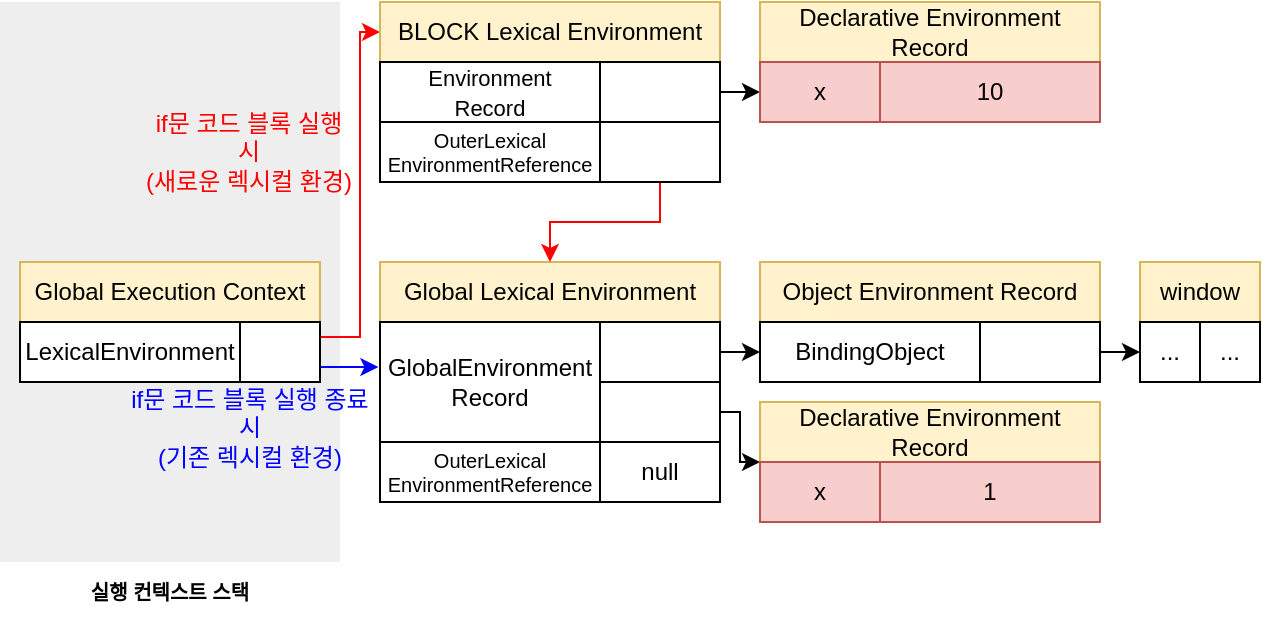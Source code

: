<mxfile version="18.0.1" type="device"><diagram id="WzB4sWcTj8r6hJ3jDlQn" name="페이지-1"><mxGraphModel dx="1106" dy="836" grid="1" gridSize="10" guides="1" tooltips="1" connect="1" arrows="1" fold="1" page="1" pageScale="1" pageWidth="827" pageHeight="1169" math="0" shadow="0"><root><mxCell id="0"/><mxCell id="1" parent="0"/><mxCell id="wjKSD7sTNlJytVuAsggz-1" value="" style="rounded=0;whiteSpace=wrap;html=1;fontSize=10;fillColor=#eeeeee;strokeColor=none;" parent="1" vertex="1"><mxGeometry x="40" y="350" width="170" height="280" as="geometry"/></mxCell><mxCell id="wjKSD7sTNlJytVuAsggz-2" value="Global Lexical Environment" style="rounded=0;whiteSpace=wrap;html=1;fillColor=#fff2cc;strokeColor=#d6b656;" parent="1" vertex="1"><mxGeometry x="230" y="480" width="170" height="30" as="geometry"/></mxCell><mxCell id="wjKSD7sTNlJytVuAsggz-3" style="edgeStyle=orthogonalEdgeStyle;rounded=0;orthogonalLoop=1;jettySize=auto;html=1;exitX=1;exitY=0.5;exitDx=0;exitDy=0;entryX=0;entryY=0;entryDx=0;entryDy=0;fontSize=10;startArrow=none;startFill=0;" parent="1" source="wjKSD7sTNlJytVuAsggz-4" target="wjKSD7sTNlJytVuAsggz-23" edge="1"><mxGeometry relative="1" as="geometry"><Array as="points"><mxPoint x="410" y="555"/><mxPoint x="410" y="580"/></Array></mxGeometry></mxCell><mxCell id="wjKSD7sTNlJytVuAsggz-4" value="" style="rounded=0;whiteSpace=wrap;html=1;" parent="1" vertex="1"><mxGeometry x="340" y="540" width="60" height="30" as="geometry"/></mxCell><mxCell id="wjKSD7sTNlJytVuAsggz-5" value="GlobalEnvironment&lt;br&gt;Record" style="rounded=0;whiteSpace=wrap;html=1;" parent="1" vertex="1"><mxGeometry x="230" y="510" width="110" height="60" as="geometry"/></mxCell><mxCell id="wjKSD7sTNlJytVuAsggz-8" value="&lt;font style=&quot;font-size: 10px;&quot;&gt;OuterLexical&lt;br style=&quot;font-size: 10px;&quot;&gt;EnvironmentReference&lt;/font&gt;" style="rounded=0;whiteSpace=wrap;html=1;fontSize=10;" parent="1" vertex="1"><mxGeometry x="230" y="570" width="110" height="30" as="geometry"/></mxCell><mxCell id="wjKSD7sTNlJytVuAsggz-9" value="Global Execution Context" style="rounded=0;whiteSpace=wrap;html=1;fillColor=#fff2cc;strokeColor=#d6b656;" parent="1" vertex="1"><mxGeometry x="50" y="480" width="150" height="30" as="geometry"/></mxCell><mxCell id="wjKSD7sTNlJytVuAsggz-83" style="edgeStyle=orthogonalEdgeStyle;rounded=0;orthogonalLoop=1;jettySize=auto;html=1;exitX=1;exitY=0.75;exitDx=0;exitDy=0;entryX=-0.007;entryY=0.371;entryDx=0;entryDy=0;entryPerimeter=0;fillColor=#dae8fc;strokeColor=#0000FF;" parent="1" source="wjKSD7sTNlJytVuAsggz-10" target="wjKSD7sTNlJytVuAsggz-5" edge="1"><mxGeometry relative="1" as="geometry"/></mxCell><mxCell id="wjKSD7sTNlJytVuAsggz-84" style="edgeStyle=orthogonalEdgeStyle;rounded=0;orthogonalLoop=1;jettySize=auto;html=1;exitX=1;exitY=0.25;exitDx=0;exitDy=0;entryX=0;entryY=0.5;entryDx=0;entryDy=0;strokeColor=#FF0000;" parent="1" source="wjKSD7sTNlJytVuAsggz-10" target="wjKSD7sTNlJytVuAsggz-36" edge="1"><mxGeometry relative="1" as="geometry"><Array as="points"><mxPoint x="220" y="518"/><mxPoint x="220" y="365"/></Array></mxGeometry></mxCell><mxCell id="wjKSD7sTNlJytVuAsggz-10" value="" style="rounded=0;whiteSpace=wrap;html=1;" parent="1" vertex="1"><mxGeometry x="160" y="510" width="40" height="30" as="geometry"/></mxCell><mxCell id="wjKSD7sTNlJytVuAsggz-11" value="LexicalEnvironment" style="rounded=0;whiteSpace=wrap;html=1;" parent="1" vertex="1"><mxGeometry x="50" y="510" width="110" height="30" as="geometry"/></mxCell><mxCell id="wjKSD7sTNlJytVuAsggz-12" style="edgeStyle=orthogonalEdgeStyle;rounded=0;orthogonalLoop=1;jettySize=auto;html=1;exitX=1;exitY=0.5;exitDx=0;exitDy=0;entryX=0;entryY=0.5;entryDx=0;entryDy=0;fontSize=10;startArrow=none;startFill=0;" parent="1" source="wjKSD7sTNlJytVuAsggz-13" target="wjKSD7sTNlJytVuAsggz-18" edge="1"><mxGeometry relative="1" as="geometry"/></mxCell><mxCell id="wjKSD7sTNlJytVuAsggz-13" value="" style="rounded=0;whiteSpace=wrap;html=1;" parent="1" vertex="1"><mxGeometry x="340" y="510" width="60" height="30" as="geometry"/></mxCell><mxCell id="wjKSD7sTNlJytVuAsggz-14" value="null" style="rounded=0;whiteSpace=wrap;html=1;" parent="1" vertex="1"><mxGeometry x="340" y="570" width="60" height="30" as="geometry"/></mxCell><mxCell id="wjKSD7sTNlJytVuAsggz-16" value="&lt;b&gt;실행 컨텍스트 스택&lt;/b&gt;" style="text;html=1;strokeColor=none;fillColor=none;align=center;verticalAlign=middle;whiteSpace=wrap;rounded=0;fontSize=10;" parent="1" vertex="1"><mxGeometry x="75" y="630" width="100" height="30" as="geometry"/></mxCell><mxCell id="wjKSD7sTNlJytVuAsggz-17" value="Object Environment Record" style="rounded=0;whiteSpace=wrap;html=1;fillColor=#fff2cc;strokeColor=#d6b656;" parent="1" vertex="1"><mxGeometry x="420" y="480" width="170" height="30" as="geometry"/></mxCell><mxCell id="wjKSD7sTNlJytVuAsggz-18" value="BindingObject" style="rounded=0;whiteSpace=wrap;html=1;" parent="1" vertex="1"><mxGeometry x="420" y="510" width="110" height="30" as="geometry"/></mxCell><mxCell id="wjKSD7sTNlJytVuAsggz-19" style="edgeStyle=orthogonalEdgeStyle;rounded=0;orthogonalLoop=1;jettySize=auto;html=1;exitX=1;exitY=0.5;exitDx=0;exitDy=0;entryX=0;entryY=0.5;entryDx=0;entryDy=0;" parent="1" source="wjKSD7sTNlJytVuAsggz-20" target="wjKSD7sTNlJytVuAsggz-26" edge="1"><mxGeometry relative="1" as="geometry"/></mxCell><mxCell id="wjKSD7sTNlJytVuAsggz-20" value="" style="rounded=0;whiteSpace=wrap;html=1;" parent="1" vertex="1"><mxGeometry x="530" y="510" width="60" height="30" as="geometry"/></mxCell><mxCell id="wjKSD7sTNlJytVuAsggz-21" value="Declarative Environment Record" style="rounded=0;whiteSpace=wrap;html=1;fillColor=#fff2cc;strokeColor=#d6b656;" parent="1" vertex="1"><mxGeometry x="420" y="550" width="170" height="30" as="geometry"/></mxCell><mxCell id="wjKSD7sTNlJytVuAsggz-22" value="1" style="rounded=0;whiteSpace=wrap;html=1;fillColor=#f8cecc;strokeColor=#b85450;" parent="1" vertex="1"><mxGeometry x="480" y="580" width="110" height="30" as="geometry"/></mxCell><mxCell id="wjKSD7sTNlJytVuAsggz-23" value="x" style="rounded=0;whiteSpace=wrap;html=1;fillColor=#f8cecc;strokeColor=#b85450;" parent="1" vertex="1"><mxGeometry x="420" y="580" width="60" height="30" as="geometry"/></mxCell><mxCell id="wjKSD7sTNlJytVuAsggz-24" value="window" style="rounded=0;whiteSpace=wrap;html=1;fillColor=#fff2cc;strokeColor=#d6b656;" parent="1" vertex="1"><mxGeometry x="610" y="480" width="60" height="30" as="geometry"/></mxCell><mxCell id="wjKSD7sTNlJytVuAsggz-25" value="..." style="rounded=0;whiteSpace=wrap;html=1;" parent="1" vertex="1"><mxGeometry x="640" y="510" width="30" height="30" as="geometry"/></mxCell><mxCell id="wjKSD7sTNlJytVuAsggz-26" value="..." style="rounded=0;whiteSpace=wrap;html=1;" parent="1" vertex="1"><mxGeometry x="610" y="510" width="30" height="30" as="geometry"/></mxCell><mxCell id="wjKSD7sTNlJytVuAsggz-36" value="BLOCK Lexical Environment" style="rounded=0;whiteSpace=wrap;html=1;fillColor=#fff2cc;strokeColor=#d6b656;" parent="1" vertex="1"><mxGeometry x="230" y="350" width="170" height="30" as="geometry"/></mxCell><mxCell id="wjKSD7sTNlJytVuAsggz-37" value="&lt;font style=&quot;font-size: 11px;&quot;&gt;Environment&lt;br&gt;Record&lt;/font&gt;" style="rounded=0;whiteSpace=wrap;html=1;" parent="1" vertex="1"><mxGeometry x="230" y="380" width="110" height="30" as="geometry"/></mxCell><mxCell id="wjKSD7sTNlJytVuAsggz-39" value="&lt;font style=&quot;font-size: 10px;&quot;&gt;OuterLexical&lt;br style=&quot;font-size: 10px;&quot;&gt;EnvironmentReference&lt;/font&gt;" style="rounded=0;whiteSpace=wrap;html=1;fontSize=10;" parent="1" vertex="1"><mxGeometry x="230" y="410" width="110" height="30" as="geometry"/></mxCell><mxCell id="wjKSD7sTNlJytVuAsggz-82" style="edgeStyle=orthogonalEdgeStyle;rounded=0;orthogonalLoop=1;jettySize=auto;html=1;exitX=1;exitY=0.5;exitDx=0;exitDy=0;entryX=0;entryY=0.5;entryDx=0;entryDy=0;" parent="1" source="wjKSD7sTNlJytVuAsggz-41" target="wjKSD7sTNlJytVuAsggz-81" edge="1"><mxGeometry relative="1" as="geometry"/></mxCell><mxCell id="wjKSD7sTNlJytVuAsggz-41" value="" style="rounded=0;whiteSpace=wrap;html=1;" parent="1" vertex="1"><mxGeometry x="340" y="380" width="60" height="30" as="geometry"/></mxCell><mxCell id="wjKSD7sTNlJytVuAsggz-43" style="edgeStyle=orthogonalEdgeStyle;rounded=0;orthogonalLoop=1;jettySize=auto;html=1;exitX=0.5;exitY=1;exitDx=0;exitDy=0;entryX=0.5;entryY=0;entryDx=0;entryDy=0;fontSize=11;fillColor=#f8cecc;strokeColor=#FF0000;" parent="1" source="wjKSD7sTNlJytVuAsggz-44" target="wjKSD7sTNlJytVuAsggz-2" edge="1"><mxGeometry relative="1" as="geometry"/></mxCell><mxCell id="wjKSD7sTNlJytVuAsggz-44" value="" style="rounded=0;whiteSpace=wrap;html=1;" parent="1" vertex="1"><mxGeometry x="340" y="410" width="60" height="30" as="geometry"/></mxCell><mxCell id="wjKSD7sTNlJytVuAsggz-79" value="Declarative Environment Record" style="rounded=0;whiteSpace=wrap;html=1;fillColor=#fff2cc;strokeColor=#d6b656;" parent="1" vertex="1"><mxGeometry x="420" y="350" width="170" height="30" as="geometry"/></mxCell><mxCell id="wjKSD7sTNlJytVuAsggz-80" value="10" style="rounded=0;whiteSpace=wrap;html=1;fillColor=#f8cecc;strokeColor=#b85450;" parent="1" vertex="1"><mxGeometry x="480" y="380" width="110" height="30" as="geometry"/></mxCell><mxCell id="wjKSD7sTNlJytVuAsggz-81" value="x" style="rounded=0;whiteSpace=wrap;html=1;fillColor=#f8cecc;strokeColor=#b85450;" parent="1" vertex="1"><mxGeometry x="420" y="380" width="60" height="30" as="geometry"/></mxCell><mxCell id="wjKSD7sTNlJytVuAsggz-85" value="if문 코드 블록 실행시&lt;br&gt;(새로운 렉시컬 환경)" style="text;html=1;strokeColor=none;fillColor=none;align=center;verticalAlign=middle;whiteSpace=wrap;rounded=0;fontColor=#FF0000;" parent="1" vertex="1"><mxGeometry x="112" y="410" width="105" height="30" as="geometry"/></mxCell><mxCell id="wjKSD7sTNlJytVuAsggz-86" value="&lt;font color=&quot;#0000ff&quot;&gt;if문 코드 블록 실행 종료시&lt;br&gt;(기존 렉시컬 환경)&lt;br&gt;&lt;/font&gt;" style="text;html=1;strokeColor=none;fillColor=none;align=center;verticalAlign=middle;whiteSpace=wrap;rounded=0;fontColor=#FF0000;" parent="1" vertex="1"><mxGeometry x="100" y="548" width="130" height="30" as="geometry"/></mxCell></root></mxGraphModel></diagram></mxfile>